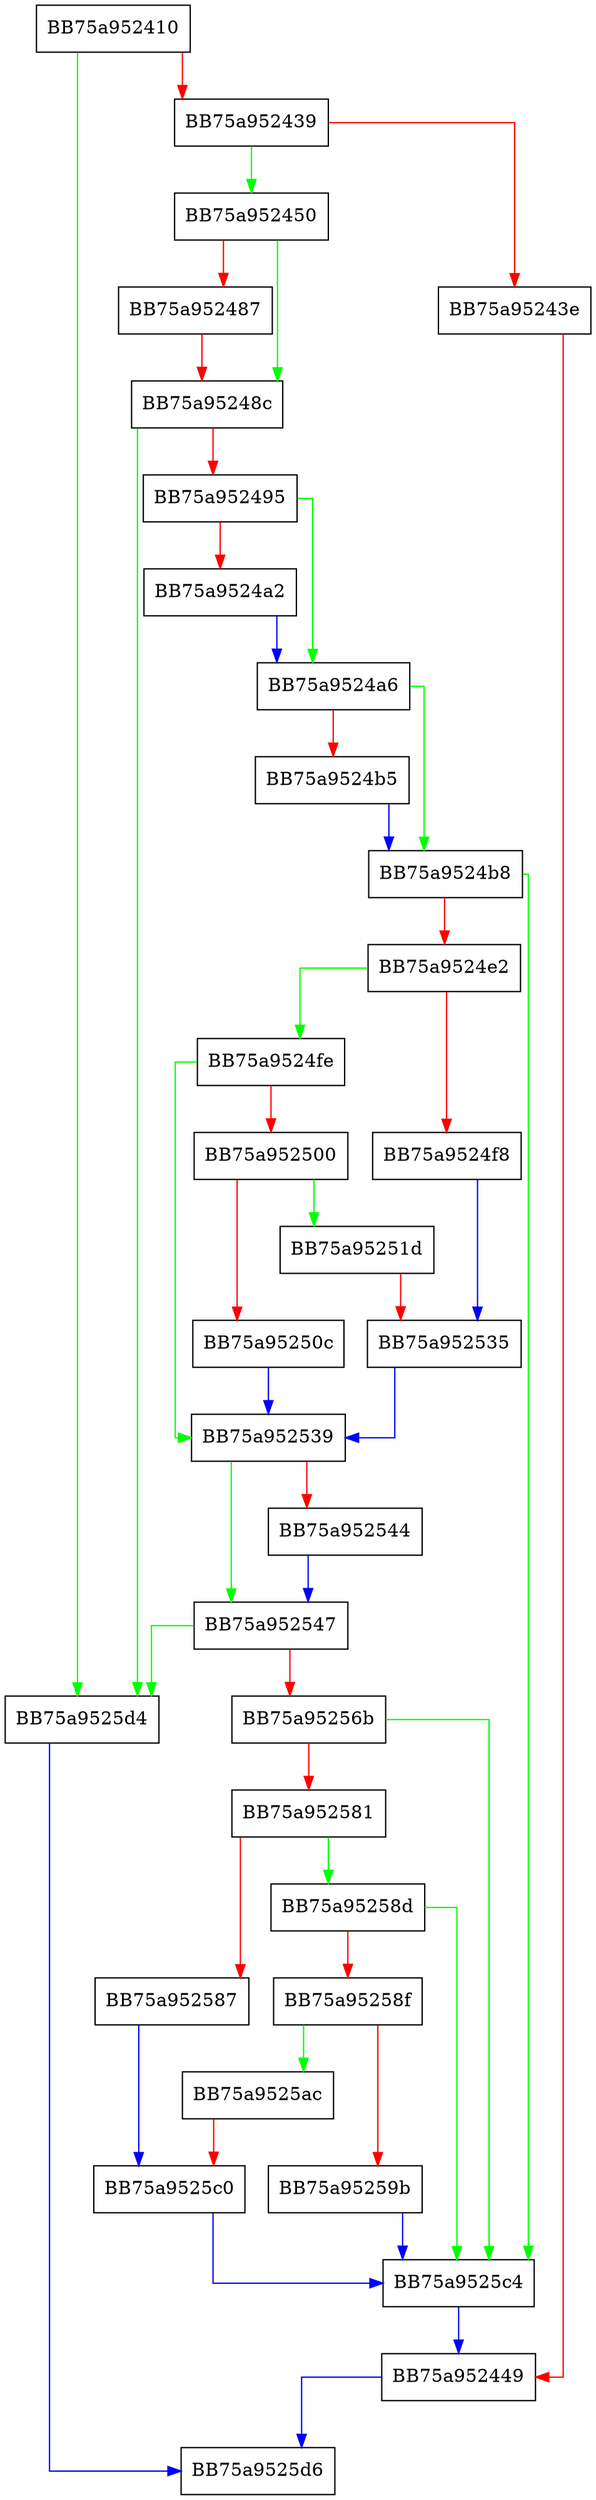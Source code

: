 digraph bind_compressed_string {
  node [shape="box"];
  graph [splines=ortho];
  BB75a952410 -> BB75a9525d4 [color="green"];
  BB75a952410 -> BB75a952439 [color="red"];
  BB75a952439 -> BB75a952450 [color="green"];
  BB75a952439 -> BB75a95243e [color="red"];
  BB75a95243e -> BB75a952449 [color="red"];
  BB75a952449 -> BB75a9525d6 [color="blue"];
  BB75a952450 -> BB75a95248c [color="green"];
  BB75a952450 -> BB75a952487 [color="red"];
  BB75a952487 -> BB75a95248c [color="red"];
  BB75a95248c -> BB75a9525d4 [color="green"];
  BB75a95248c -> BB75a952495 [color="red"];
  BB75a952495 -> BB75a9524a6 [color="green"];
  BB75a952495 -> BB75a9524a2 [color="red"];
  BB75a9524a2 -> BB75a9524a6 [color="blue"];
  BB75a9524a6 -> BB75a9524b8 [color="green"];
  BB75a9524a6 -> BB75a9524b5 [color="red"];
  BB75a9524b5 -> BB75a9524b8 [color="blue"];
  BB75a9524b8 -> BB75a9525c4 [color="green"];
  BB75a9524b8 -> BB75a9524e2 [color="red"];
  BB75a9524e2 -> BB75a9524fe [color="green"];
  BB75a9524e2 -> BB75a9524f8 [color="red"];
  BB75a9524f8 -> BB75a952535 [color="blue"];
  BB75a9524fe -> BB75a952539 [color="green"];
  BB75a9524fe -> BB75a952500 [color="red"];
  BB75a952500 -> BB75a95251d [color="green"];
  BB75a952500 -> BB75a95250c [color="red"];
  BB75a95250c -> BB75a952539 [color="blue"];
  BB75a95251d -> BB75a952535 [color="red"];
  BB75a952535 -> BB75a952539 [color="blue"];
  BB75a952539 -> BB75a952547 [color="green"];
  BB75a952539 -> BB75a952544 [color="red"];
  BB75a952544 -> BB75a952547 [color="blue"];
  BB75a952547 -> BB75a9525d4 [color="green"];
  BB75a952547 -> BB75a95256b [color="red"];
  BB75a95256b -> BB75a9525c4 [color="green"];
  BB75a95256b -> BB75a952581 [color="red"];
  BB75a952581 -> BB75a95258d [color="green"];
  BB75a952581 -> BB75a952587 [color="red"];
  BB75a952587 -> BB75a9525c0 [color="blue"];
  BB75a95258d -> BB75a9525c4 [color="green"];
  BB75a95258d -> BB75a95258f [color="red"];
  BB75a95258f -> BB75a9525ac [color="green"];
  BB75a95258f -> BB75a95259b [color="red"];
  BB75a95259b -> BB75a9525c4 [color="blue"];
  BB75a9525ac -> BB75a9525c0 [color="red"];
  BB75a9525c0 -> BB75a9525c4 [color="blue"];
  BB75a9525c4 -> BB75a952449 [color="blue"];
  BB75a9525d4 -> BB75a9525d6 [color="blue"];
}